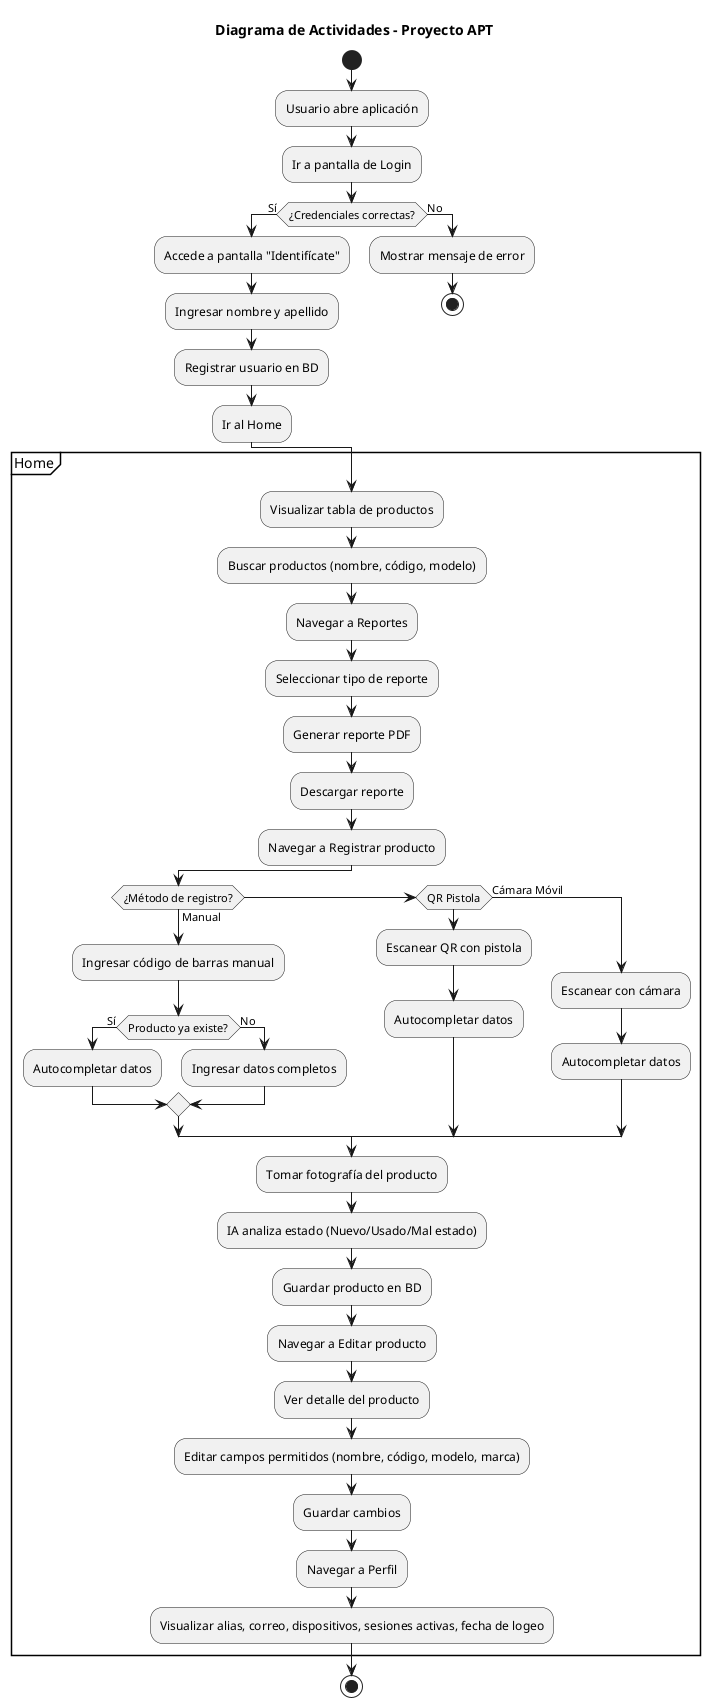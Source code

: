 @startuml Diagrama_de_actividades
title Diagrama de Actividades - Proyecto APT

start

:Usuario abre aplicación;
:Ir a pantalla de Login;

if (¿Credenciales correctas?) then (Sí)
    :Accede a pantalla "Identifícate";
    :Ingresar nombre y apellido;
    :Registrar usuario en BD;
    :Ir al Home;
else (No)
    :Mostrar mensaje de error;
    stop
endif

partition "Home" {
    :Visualizar tabla de productos;
    :Buscar productos (nombre, código, modelo);

    :Navegar a Reportes;
    :Seleccionar tipo de reporte;
    :Generar reporte PDF;
    :Descargar reporte;

    :Navegar a Registrar producto;
    if (¿Método de registro?) then (Manual)
        :Ingresar código de barras manual;
        if (Producto ya existe?) then (Sí)
            :Autocompletar datos;
        else (No)
            :Ingresar datos completos;
        endif
    elseif (QR Pistola)
        :Escanear QR con pistola;
        :Autocompletar datos;
    else (Cámara Móvil)
        :Escanear con cámara;
        :Autocompletar datos;
    endif

    :Tomar fotografía del producto;
    :IA analiza estado (Nuevo/Usado/Mal estado);
    :Guardar producto en BD;

    :Navegar a Editar producto;
    :Ver detalle del producto;
    :Editar campos permitidos (nombre, código, modelo, marca);
    :Guardar cambios;

    :Navegar a Perfil;
    :Visualizar alias, correo, dispositivos, sesiones activas, fecha de logeo;
}

stop
@enduml
